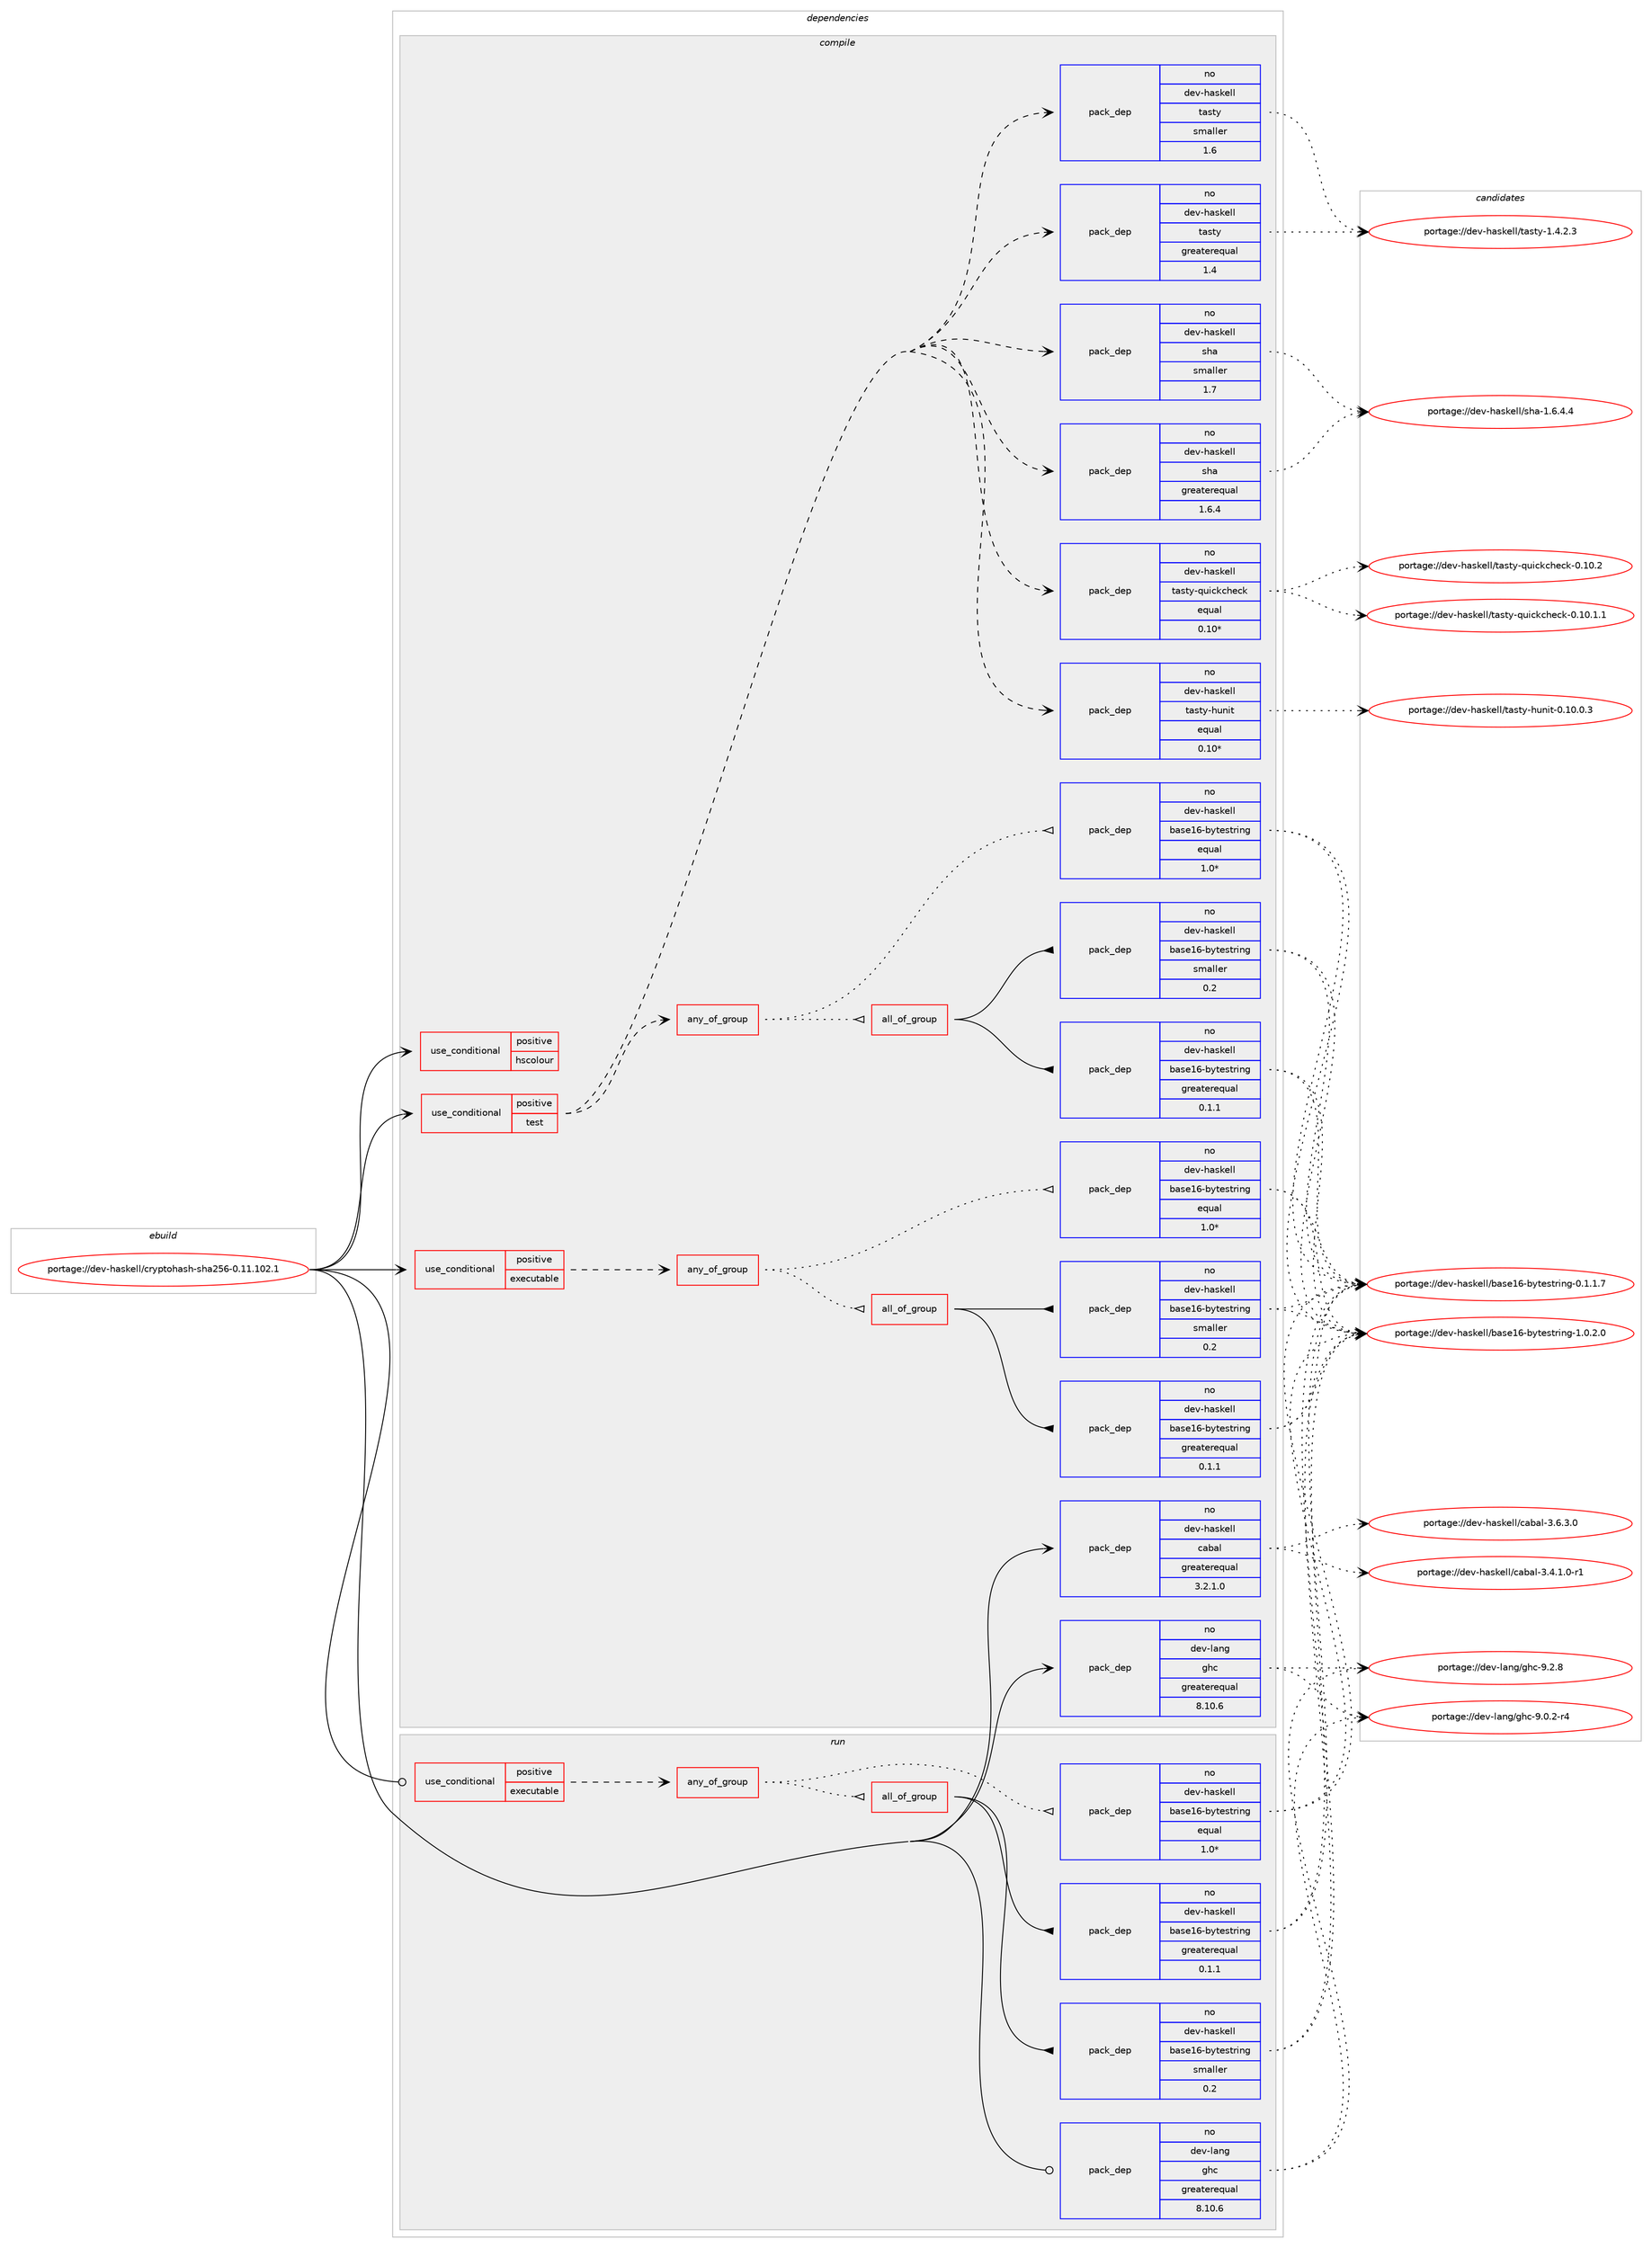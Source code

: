 digraph prolog {

# *************
# Graph options
# *************

newrank=true;
concentrate=true;
compound=true;
graph [rankdir=LR,fontname=Helvetica,fontsize=10,ranksep=1.5];#, ranksep=2.5, nodesep=0.2];
edge  [arrowhead=vee];
node  [fontname=Helvetica,fontsize=10];

# **********
# The ebuild
# **********

subgraph cluster_leftcol {
color=gray;
rank=same;
label=<<i>ebuild</i>>;
id [label="portage://dev-haskell/cryptohash-sha256-0.11.102.1", color=red, width=4, href="../dev-haskell/cryptohash-sha256-0.11.102.1.svg"];
}

# ****************
# The dependencies
# ****************

subgraph cluster_midcol {
color=gray;
label=<<i>dependencies</i>>;
subgraph cluster_compile {
fillcolor="#eeeeee";
style=filled;
label=<<i>compile</i>>;
subgraph cond19688 {
dependency36515 [label=<<TABLE BORDER="0" CELLBORDER="1" CELLSPACING="0" CELLPADDING="4"><TR><TD ROWSPAN="3" CELLPADDING="10">use_conditional</TD></TR><TR><TD>positive</TD></TR><TR><TD>executable</TD></TR></TABLE>>, shape=none, color=red];
subgraph any874 {
dependency36516 [label=<<TABLE BORDER="0" CELLBORDER="1" CELLSPACING="0" CELLPADDING="4"><TR><TD CELLPADDING="10">any_of_group</TD></TR></TABLE>>, shape=none, color=red];subgraph all70 {
dependency36517 [label=<<TABLE BORDER="0" CELLBORDER="1" CELLSPACING="0" CELLPADDING="4"><TR><TD CELLPADDING="10">all_of_group</TD></TR></TABLE>>, shape=none, color=red];subgraph pack15886 {
dependency36518 [label=<<TABLE BORDER="0" CELLBORDER="1" CELLSPACING="0" CELLPADDING="4" WIDTH="220"><TR><TD ROWSPAN="6" CELLPADDING="30">pack_dep</TD></TR><TR><TD WIDTH="110">no</TD></TR><TR><TD>dev-haskell</TD></TR><TR><TD>base16-bytestring</TD></TR><TR><TD>greaterequal</TD></TR><TR><TD>0.1.1</TD></TR></TABLE>>, shape=none, color=blue];
}
dependency36517:e -> dependency36518:w [weight=20,style="solid",arrowhead="inv"];
subgraph pack15887 {
dependency36519 [label=<<TABLE BORDER="0" CELLBORDER="1" CELLSPACING="0" CELLPADDING="4" WIDTH="220"><TR><TD ROWSPAN="6" CELLPADDING="30">pack_dep</TD></TR><TR><TD WIDTH="110">no</TD></TR><TR><TD>dev-haskell</TD></TR><TR><TD>base16-bytestring</TD></TR><TR><TD>smaller</TD></TR><TR><TD>0.2</TD></TR></TABLE>>, shape=none, color=blue];
}
dependency36517:e -> dependency36519:w [weight=20,style="solid",arrowhead="inv"];
}
dependency36516:e -> dependency36517:w [weight=20,style="dotted",arrowhead="oinv"];
subgraph pack15888 {
dependency36520 [label=<<TABLE BORDER="0" CELLBORDER="1" CELLSPACING="0" CELLPADDING="4" WIDTH="220"><TR><TD ROWSPAN="6" CELLPADDING="30">pack_dep</TD></TR><TR><TD WIDTH="110">no</TD></TR><TR><TD>dev-haskell</TD></TR><TR><TD>base16-bytestring</TD></TR><TR><TD>equal</TD></TR><TR><TD>1.0*</TD></TR></TABLE>>, shape=none, color=blue];
}
dependency36516:e -> dependency36520:w [weight=20,style="dotted",arrowhead="oinv"];
}
dependency36515:e -> dependency36516:w [weight=20,style="dashed",arrowhead="vee"];
# *** BEGIN UNKNOWN DEPENDENCY TYPE (TODO) ***
# dependency36515 -> package_dependency(portage://dev-haskell/cryptohash-sha256-0.11.102.1,install,no,dev-haskell,base16-bytestring,none,[,,],any_same_slot,[use(optenable(profile),none)])
# *** END UNKNOWN DEPENDENCY TYPE (TODO) ***

}
id:e -> dependency36515:w [weight=20,style="solid",arrowhead="vee"];
subgraph cond19689 {
dependency36521 [label=<<TABLE BORDER="0" CELLBORDER="1" CELLSPACING="0" CELLPADDING="4"><TR><TD ROWSPAN="3" CELLPADDING="10">use_conditional</TD></TR><TR><TD>positive</TD></TR><TR><TD>hscolour</TD></TR></TABLE>>, shape=none, color=red];
# *** BEGIN UNKNOWN DEPENDENCY TYPE (TODO) ***
# dependency36521 -> package_dependency(portage://dev-haskell/cryptohash-sha256-0.11.102.1,install,no,dev-haskell,hscolour,none,[,,],[],[])
# *** END UNKNOWN DEPENDENCY TYPE (TODO) ***

}
id:e -> dependency36521:w [weight=20,style="solid",arrowhead="vee"];
subgraph cond19690 {
dependency36522 [label=<<TABLE BORDER="0" CELLBORDER="1" CELLSPACING="0" CELLPADDING="4"><TR><TD ROWSPAN="3" CELLPADDING="10">use_conditional</TD></TR><TR><TD>positive</TD></TR><TR><TD>test</TD></TR></TABLE>>, shape=none, color=red];
subgraph pack15889 {
dependency36523 [label=<<TABLE BORDER="0" CELLBORDER="1" CELLSPACING="0" CELLPADDING="4" WIDTH="220"><TR><TD ROWSPAN="6" CELLPADDING="30">pack_dep</TD></TR><TR><TD WIDTH="110">no</TD></TR><TR><TD>dev-haskell</TD></TR><TR><TD>sha</TD></TR><TR><TD>greaterequal</TD></TR><TR><TD>1.6.4</TD></TR></TABLE>>, shape=none, color=blue];
}
dependency36522:e -> dependency36523:w [weight=20,style="dashed",arrowhead="vee"];
subgraph pack15890 {
dependency36524 [label=<<TABLE BORDER="0" CELLBORDER="1" CELLSPACING="0" CELLPADDING="4" WIDTH="220"><TR><TD ROWSPAN="6" CELLPADDING="30">pack_dep</TD></TR><TR><TD WIDTH="110">no</TD></TR><TR><TD>dev-haskell</TD></TR><TR><TD>sha</TD></TR><TR><TD>smaller</TD></TR><TR><TD>1.7</TD></TR></TABLE>>, shape=none, color=blue];
}
dependency36522:e -> dependency36524:w [weight=20,style="dashed",arrowhead="vee"];
subgraph pack15891 {
dependency36525 [label=<<TABLE BORDER="0" CELLBORDER="1" CELLSPACING="0" CELLPADDING="4" WIDTH="220"><TR><TD ROWSPAN="6" CELLPADDING="30">pack_dep</TD></TR><TR><TD WIDTH="110">no</TD></TR><TR><TD>dev-haskell</TD></TR><TR><TD>tasty</TD></TR><TR><TD>greaterequal</TD></TR><TR><TD>1.4</TD></TR></TABLE>>, shape=none, color=blue];
}
dependency36522:e -> dependency36525:w [weight=20,style="dashed",arrowhead="vee"];
subgraph pack15892 {
dependency36526 [label=<<TABLE BORDER="0" CELLBORDER="1" CELLSPACING="0" CELLPADDING="4" WIDTH="220"><TR><TD ROWSPAN="6" CELLPADDING="30">pack_dep</TD></TR><TR><TD WIDTH="110">no</TD></TR><TR><TD>dev-haskell</TD></TR><TR><TD>tasty</TD></TR><TR><TD>smaller</TD></TR><TR><TD>1.6</TD></TR></TABLE>>, shape=none, color=blue];
}
dependency36522:e -> dependency36526:w [weight=20,style="dashed",arrowhead="vee"];
subgraph pack15893 {
dependency36527 [label=<<TABLE BORDER="0" CELLBORDER="1" CELLSPACING="0" CELLPADDING="4" WIDTH="220"><TR><TD ROWSPAN="6" CELLPADDING="30">pack_dep</TD></TR><TR><TD WIDTH="110">no</TD></TR><TR><TD>dev-haskell</TD></TR><TR><TD>tasty-hunit</TD></TR><TR><TD>equal</TD></TR><TR><TD>0.10*</TD></TR></TABLE>>, shape=none, color=blue];
}
dependency36522:e -> dependency36527:w [weight=20,style="dashed",arrowhead="vee"];
subgraph pack15894 {
dependency36528 [label=<<TABLE BORDER="0" CELLBORDER="1" CELLSPACING="0" CELLPADDING="4" WIDTH="220"><TR><TD ROWSPAN="6" CELLPADDING="30">pack_dep</TD></TR><TR><TD WIDTH="110">no</TD></TR><TR><TD>dev-haskell</TD></TR><TR><TD>tasty-quickcheck</TD></TR><TR><TD>equal</TD></TR><TR><TD>0.10*</TD></TR></TABLE>>, shape=none, color=blue];
}
dependency36522:e -> dependency36528:w [weight=20,style="dashed",arrowhead="vee"];
subgraph any875 {
dependency36529 [label=<<TABLE BORDER="0" CELLBORDER="1" CELLSPACING="0" CELLPADDING="4"><TR><TD CELLPADDING="10">any_of_group</TD></TR></TABLE>>, shape=none, color=red];subgraph all71 {
dependency36530 [label=<<TABLE BORDER="0" CELLBORDER="1" CELLSPACING="0" CELLPADDING="4"><TR><TD CELLPADDING="10">all_of_group</TD></TR></TABLE>>, shape=none, color=red];subgraph pack15895 {
dependency36531 [label=<<TABLE BORDER="0" CELLBORDER="1" CELLSPACING="0" CELLPADDING="4" WIDTH="220"><TR><TD ROWSPAN="6" CELLPADDING="30">pack_dep</TD></TR><TR><TD WIDTH="110">no</TD></TR><TR><TD>dev-haskell</TD></TR><TR><TD>base16-bytestring</TD></TR><TR><TD>greaterequal</TD></TR><TR><TD>0.1.1</TD></TR></TABLE>>, shape=none, color=blue];
}
dependency36530:e -> dependency36531:w [weight=20,style="solid",arrowhead="inv"];
subgraph pack15896 {
dependency36532 [label=<<TABLE BORDER="0" CELLBORDER="1" CELLSPACING="0" CELLPADDING="4" WIDTH="220"><TR><TD ROWSPAN="6" CELLPADDING="30">pack_dep</TD></TR><TR><TD WIDTH="110">no</TD></TR><TR><TD>dev-haskell</TD></TR><TR><TD>base16-bytestring</TD></TR><TR><TD>smaller</TD></TR><TR><TD>0.2</TD></TR></TABLE>>, shape=none, color=blue];
}
dependency36530:e -> dependency36532:w [weight=20,style="solid",arrowhead="inv"];
}
dependency36529:e -> dependency36530:w [weight=20,style="dotted",arrowhead="oinv"];
subgraph pack15897 {
dependency36533 [label=<<TABLE BORDER="0" CELLBORDER="1" CELLSPACING="0" CELLPADDING="4" WIDTH="220"><TR><TD ROWSPAN="6" CELLPADDING="30">pack_dep</TD></TR><TR><TD WIDTH="110">no</TD></TR><TR><TD>dev-haskell</TD></TR><TR><TD>base16-bytestring</TD></TR><TR><TD>equal</TD></TR><TR><TD>1.0*</TD></TR></TABLE>>, shape=none, color=blue];
}
dependency36529:e -> dependency36533:w [weight=20,style="dotted",arrowhead="oinv"];
}
dependency36522:e -> dependency36529:w [weight=20,style="dashed",arrowhead="vee"];
}
id:e -> dependency36522:w [weight=20,style="solid",arrowhead="vee"];
subgraph pack15898 {
dependency36534 [label=<<TABLE BORDER="0" CELLBORDER="1" CELLSPACING="0" CELLPADDING="4" WIDTH="220"><TR><TD ROWSPAN="6" CELLPADDING="30">pack_dep</TD></TR><TR><TD WIDTH="110">no</TD></TR><TR><TD>dev-haskell</TD></TR><TR><TD>cabal</TD></TR><TR><TD>greaterequal</TD></TR><TR><TD>3.2.1.0</TD></TR></TABLE>>, shape=none, color=blue];
}
id:e -> dependency36534:w [weight=20,style="solid",arrowhead="vee"];
subgraph pack15899 {
dependency36535 [label=<<TABLE BORDER="0" CELLBORDER="1" CELLSPACING="0" CELLPADDING="4" WIDTH="220"><TR><TD ROWSPAN="6" CELLPADDING="30">pack_dep</TD></TR><TR><TD WIDTH="110">no</TD></TR><TR><TD>dev-lang</TD></TR><TR><TD>ghc</TD></TR><TR><TD>greaterequal</TD></TR><TR><TD>8.10.6</TD></TR></TABLE>>, shape=none, color=blue];
}
id:e -> dependency36535:w [weight=20,style="solid",arrowhead="vee"];
}
subgraph cluster_compileandrun {
fillcolor="#eeeeee";
style=filled;
label=<<i>compile and run</i>>;
}
subgraph cluster_run {
fillcolor="#eeeeee";
style=filled;
label=<<i>run</i>>;
subgraph cond19691 {
dependency36536 [label=<<TABLE BORDER="0" CELLBORDER="1" CELLSPACING="0" CELLPADDING="4"><TR><TD ROWSPAN="3" CELLPADDING="10">use_conditional</TD></TR><TR><TD>positive</TD></TR><TR><TD>executable</TD></TR></TABLE>>, shape=none, color=red];
subgraph any876 {
dependency36537 [label=<<TABLE BORDER="0" CELLBORDER="1" CELLSPACING="0" CELLPADDING="4"><TR><TD CELLPADDING="10">any_of_group</TD></TR></TABLE>>, shape=none, color=red];subgraph all72 {
dependency36538 [label=<<TABLE BORDER="0" CELLBORDER="1" CELLSPACING="0" CELLPADDING="4"><TR><TD CELLPADDING="10">all_of_group</TD></TR></TABLE>>, shape=none, color=red];subgraph pack15900 {
dependency36539 [label=<<TABLE BORDER="0" CELLBORDER="1" CELLSPACING="0" CELLPADDING="4" WIDTH="220"><TR><TD ROWSPAN="6" CELLPADDING="30">pack_dep</TD></TR><TR><TD WIDTH="110">no</TD></TR><TR><TD>dev-haskell</TD></TR><TR><TD>base16-bytestring</TD></TR><TR><TD>greaterequal</TD></TR><TR><TD>0.1.1</TD></TR></TABLE>>, shape=none, color=blue];
}
dependency36538:e -> dependency36539:w [weight=20,style="solid",arrowhead="inv"];
subgraph pack15901 {
dependency36540 [label=<<TABLE BORDER="0" CELLBORDER="1" CELLSPACING="0" CELLPADDING="4" WIDTH="220"><TR><TD ROWSPAN="6" CELLPADDING="30">pack_dep</TD></TR><TR><TD WIDTH="110">no</TD></TR><TR><TD>dev-haskell</TD></TR><TR><TD>base16-bytestring</TD></TR><TR><TD>smaller</TD></TR><TR><TD>0.2</TD></TR></TABLE>>, shape=none, color=blue];
}
dependency36538:e -> dependency36540:w [weight=20,style="solid",arrowhead="inv"];
}
dependency36537:e -> dependency36538:w [weight=20,style="dotted",arrowhead="oinv"];
subgraph pack15902 {
dependency36541 [label=<<TABLE BORDER="0" CELLBORDER="1" CELLSPACING="0" CELLPADDING="4" WIDTH="220"><TR><TD ROWSPAN="6" CELLPADDING="30">pack_dep</TD></TR><TR><TD WIDTH="110">no</TD></TR><TR><TD>dev-haskell</TD></TR><TR><TD>base16-bytestring</TD></TR><TR><TD>equal</TD></TR><TR><TD>1.0*</TD></TR></TABLE>>, shape=none, color=blue];
}
dependency36537:e -> dependency36541:w [weight=20,style="dotted",arrowhead="oinv"];
}
dependency36536:e -> dependency36537:w [weight=20,style="dashed",arrowhead="vee"];
# *** BEGIN UNKNOWN DEPENDENCY TYPE (TODO) ***
# dependency36536 -> package_dependency(portage://dev-haskell/cryptohash-sha256-0.11.102.1,run,no,dev-haskell,base16-bytestring,none,[,,],any_same_slot,[use(optenable(profile),none)])
# *** END UNKNOWN DEPENDENCY TYPE (TODO) ***

}
id:e -> dependency36536:w [weight=20,style="solid",arrowhead="odot"];
subgraph pack15903 {
dependency36542 [label=<<TABLE BORDER="0" CELLBORDER="1" CELLSPACING="0" CELLPADDING="4" WIDTH="220"><TR><TD ROWSPAN="6" CELLPADDING="30">pack_dep</TD></TR><TR><TD WIDTH="110">no</TD></TR><TR><TD>dev-lang</TD></TR><TR><TD>ghc</TD></TR><TR><TD>greaterequal</TD></TR><TR><TD>8.10.6</TD></TR></TABLE>>, shape=none, color=blue];
}
id:e -> dependency36542:w [weight=20,style="solid",arrowhead="odot"];
# *** BEGIN UNKNOWN DEPENDENCY TYPE (TODO) ***
# id -> package_dependency(portage://dev-haskell/cryptohash-sha256-0.11.102.1,run,no,dev-lang,ghc,none,[,,],any_same_slot,[use(optenable(profile),none)])
# *** END UNKNOWN DEPENDENCY TYPE (TODO) ***

}
}

# **************
# The candidates
# **************

subgraph cluster_choices {
rank=same;
color=gray;
label=<<i>candidates</i>>;

subgraph choice15886 {
color=black;
nodesep=1;
choice1001011184510497115107101108108479897115101495445981211161011151161141051101034548464946494655 [label="portage://dev-haskell/base16-bytestring-0.1.1.7", color=red, width=4,href="../dev-haskell/base16-bytestring-0.1.1.7.svg"];
choice1001011184510497115107101108108479897115101495445981211161011151161141051101034549464846504648 [label="portage://dev-haskell/base16-bytestring-1.0.2.0", color=red, width=4,href="../dev-haskell/base16-bytestring-1.0.2.0.svg"];
dependency36518:e -> choice1001011184510497115107101108108479897115101495445981211161011151161141051101034548464946494655:w [style=dotted,weight="100"];
dependency36518:e -> choice1001011184510497115107101108108479897115101495445981211161011151161141051101034549464846504648:w [style=dotted,weight="100"];
}
subgraph choice15887 {
color=black;
nodesep=1;
choice1001011184510497115107101108108479897115101495445981211161011151161141051101034548464946494655 [label="portage://dev-haskell/base16-bytestring-0.1.1.7", color=red, width=4,href="../dev-haskell/base16-bytestring-0.1.1.7.svg"];
choice1001011184510497115107101108108479897115101495445981211161011151161141051101034549464846504648 [label="portage://dev-haskell/base16-bytestring-1.0.2.0", color=red, width=4,href="../dev-haskell/base16-bytestring-1.0.2.0.svg"];
dependency36519:e -> choice1001011184510497115107101108108479897115101495445981211161011151161141051101034548464946494655:w [style=dotted,weight="100"];
dependency36519:e -> choice1001011184510497115107101108108479897115101495445981211161011151161141051101034549464846504648:w [style=dotted,weight="100"];
}
subgraph choice15888 {
color=black;
nodesep=1;
choice1001011184510497115107101108108479897115101495445981211161011151161141051101034548464946494655 [label="portage://dev-haskell/base16-bytestring-0.1.1.7", color=red, width=4,href="../dev-haskell/base16-bytestring-0.1.1.7.svg"];
choice1001011184510497115107101108108479897115101495445981211161011151161141051101034549464846504648 [label="portage://dev-haskell/base16-bytestring-1.0.2.0", color=red, width=4,href="../dev-haskell/base16-bytestring-1.0.2.0.svg"];
dependency36520:e -> choice1001011184510497115107101108108479897115101495445981211161011151161141051101034548464946494655:w [style=dotted,weight="100"];
dependency36520:e -> choice1001011184510497115107101108108479897115101495445981211161011151161141051101034549464846504648:w [style=dotted,weight="100"];
}
subgraph choice15889 {
color=black;
nodesep=1;
choice100101118451049711510710110810847115104974549465446524652 [label="portage://dev-haskell/sha-1.6.4.4", color=red, width=4,href="../dev-haskell/sha-1.6.4.4.svg"];
dependency36523:e -> choice100101118451049711510710110810847115104974549465446524652:w [style=dotted,weight="100"];
}
subgraph choice15890 {
color=black;
nodesep=1;
choice100101118451049711510710110810847115104974549465446524652 [label="portage://dev-haskell/sha-1.6.4.4", color=red, width=4,href="../dev-haskell/sha-1.6.4.4.svg"];
dependency36524:e -> choice100101118451049711510710110810847115104974549465446524652:w [style=dotted,weight="100"];
}
subgraph choice15891 {
color=black;
nodesep=1;
choice100101118451049711510710110810847116971151161214549465246504651 [label="portage://dev-haskell/tasty-1.4.2.3", color=red, width=4,href="../dev-haskell/tasty-1.4.2.3.svg"];
dependency36525:e -> choice100101118451049711510710110810847116971151161214549465246504651:w [style=dotted,weight="100"];
}
subgraph choice15892 {
color=black;
nodesep=1;
choice100101118451049711510710110810847116971151161214549465246504651 [label="portage://dev-haskell/tasty-1.4.2.3", color=red, width=4,href="../dev-haskell/tasty-1.4.2.3.svg"];
dependency36526:e -> choice100101118451049711510710110810847116971151161214549465246504651:w [style=dotted,weight="100"];
}
subgraph choice15893 {
color=black;
nodesep=1;
choice1001011184510497115107101108108471169711511612145104117110105116454846494846484651 [label="portage://dev-haskell/tasty-hunit-0.10.0.3", color=red, width=4,href="../dev-haskell/tasty-hunit-0.10.0.3.svg"];
dependency36527:e -> choice1001011184510497115107101108108471169711511612145104117110105116454846494846484651:w [style=dotted,weight="100"];
}
subgraph choice15894 {
color=black;
nodesep=1;
choice1001011184510497115107101108108471169711511612145113117105991079910410199107454846494846494649 [label="portage://dev-haskell/tasty-quickcheck-0.10.1.1", color=red, width=4,href="../dev-haskell/tasty-quickcheck-0.10.1.1.svg"];
choice100101118451049711510710110810847116971151161214511311710599107991041019910745484649484650 [label="portage://dev-haskell/tasty-quickcheck-0.10.2", color=red, width=4,href="../dev-haskell/tasty-quickcheck-0.10.2.svg"];
dependency36528:e -> choice1001011184510497115107101108108471169711511612145113117105991079910410199107454846494846494649:w [style=dotted,weight="100"];
dependency36528:e -> choice100101118451049711510710110810847116971151161214511311710599107991041019910745484649484650:w [style=dotted,weight="100"];
}
subgraph choice15895 {
color=black;
nodesep=1;
choice1001011184510497115107101108108479897115101495445981211161011151161141051101034548464946494655 [label="portage://dev-haskell/base16-bytestring-0.1.1.7", color=red, width=4,href="../dev-haskell/base16-bytestring-0.1.1.7.svg"];
choice1001011184510497115107101108108479897115101495445981211161011151161141051101034549464846504648 [label="portage://dev-haskell/base16-bytestring-1.0.2.0", color=red, width=4,href="../dev-haskell/base16-bytestring-1.0.2.0.svg"];
dependency36531:e -> choice1001011184510497115107101108108479897115101495445981211161011151161141051101034548464946494655:w [style=dotted,weight="100"];
dependency36531:e -> choice1001011184510497115107101108108479897115101495445981211161011151161141051101034549464846504648:w [style=dotted,weight="100"];
}
subgraph choice15896 {
color=black;
nodesep=1;
choice1001011184510497115107101108108479897115101495445981211161011151161141051101034548464946494655 [label="portage://dev-haskell/base16-bytestring-0.1.1.7", color=red, width=4,href="../dev-haskell/base16-bytestring-0.1.1.7.svg"];
choice1001011184510497115107101108108479897115101495445981211161011151161141051101034549464846504648 [label="portage://dev-haskell/base16-bytestring-1.0.2.0", color=red, width=4,href="../dev-haskell/base16-bytestring-1.0.2.0.svg"];
dependency36532:e -> choice1001011184510497115107101108108479897115101495445981211161011151161141051101034548464946494655:w [style=dotted,weight="100"];
dependency36532:e -> choice1001011184510497115107101108108479897115101495445981211161011151161141051101034549464846504648:w [style=dotted,weight="100"];
}
subgraph choice15897 {
color=black;
nodesep=1;
choice1001011184510497115107101108108479897115101495445981211161011151161141051101034548464946494655 [label="portage://dev-haskell/base16-bytestring-0.1.1.7", color=red, width=4,href="../dev-haskell/base16-bytestring-0.1.1.7.svg"];
choice1001011184510497115107101108108479897115101495445981211161011151161141051101034549464846504648 [label="portage://dev-haskell/base16-bytestring-1.0.2.0", color=red, width=4,href="../dev-haskell/base16-bytestring-1.0.2.0.svg"];
dependency36533:e -> choice1001011184510497115107101108108479897115101495445981211161011151161141051101034548464946494655:w [style=dotted,weight="100"];
dependency36533:e -> choice1001011184510497115107101108108479897115101495445981211161011151161141051101034549464846504648:w [style=dotted,weight="100"];
}
subgraph choice15898 {
color=black;
nodesep=1;
choice1001011184510497115107101108108479997989710845514652464946484511449 [label="portage://dev-haskell/cabal-3.4.1.0-r1", color=red, width=4,href="../dev-haskell/cabal-3.4.1.0-r1.svg"];
choice100101118451049711510710110810847999798971084551465446514648 [label="portage://dev-haskell/cabal-3.6.3.0", color=red, width=4,href="../dev-haskell/cabal-3.6.3.0.svg"];
dependency36534:e -> choice1001011184510497115107101108108479997989710845514652464946484511449:w [style=dotted,weight="100"];
dependency36534:e -> choice100101118451049711510710110810847999798971084551465446514648:w [style=dotted,weight="100"];
}
subgraph choice15899 {
color=black;
nodesep=1;
choice100101118451089711010347103104994557464846504511452 [label="portage://dev-lang/ghc-9.0.2-r4", color=red, width=4,href="../dev-lang/ghc-9.0.2-r4.svg"];
choice10010111845108971101034710310499455746504656 [label="portage://dev-lang/ghc-9.2.8", color=red, width=4,href="../dev-lang/ghc-9.2.8.svg"];
dependency36535:e -> choice100101118451089711010347103104994557464846504511452:w [style=dotted,weight="100"];
dependency36535:e -> choice10010111845108971101034710310499455746504656:w [style=dotted,weight="100"];
}
subgraph choice15900 {
color=black;
nodesep=1;
choice1001011184510497115107101108108479897115101495445981211161011151161141051101034548464946494655 [label="portage://dev-haskell/base16-bytestring-0.1.1.7", color=red, width=4,href="../dev-haskell/base16-bytestring-0.1.1.7.svg"];
choice1001011184510497115107101108108479897115101495445981211161011151161141051101034549464846504648 [label="portage://dev-haskell/base16-bytestring-1.0.2.0", color=red, width=4,href="../dev-haskell/base16-bytestring-1.0.2.0.svg"];
dependency36539:e -> choice1001011184510497115107101108108479897115101495445981211161011151161141051101034548464946494655:w [style=dotted,weight="100"];
dependency36539:e -> choice1001011184510497115107101108108479897115101495445981211161011151161141051101034549464846504648:w [style=dotted,weight="100"];
}
subgraph choice15901 {
color=black;
nodesep=1;
choice1001011184510497115107101108108479897115101495445981211161011151161141051101034548464946494655 [label="portage://dev-haskell/base16-bytestring-0.1.1.7", color=red, width=4,href="../dev-haskell/base16-bytestring-0.1.1.7.svg"];
choice1001011184510497115107101108108479897115101495445981211161011151161141051101034549464846504648 [label="portage://dev-haskell/base16-bytestring-1.0.2.0", color=red, width=4,href="../dev-haskell/base16-bytestring-1.0.2.0.svg"];
dependency36540:e -> choice1001011184510497115107101108108479897115101495445981211161011151161141051101034548464946494655:w [style=dotted,weight="100"];
dependency36540:e -> choice1001011184510497115107101108108479897115101495445981211161011151161141051101034549464846504648:w [style=dotted,weight="100"];
}
subgraph choice15902 {
color=black;
nodesep=1;
choice1001011184510497115107101108108479897115101495445981211161011151161141051101034548464946494655 [label="portage://dev-haskell/base16-bytestring-0.1.1.7", color=red, width=4,href="../dev-haskell/base16-bytestring-0.1.1.7.svg"];
choice1001011184510497115107101108108479897115101495445981211161011151161141051101034549464846504648 [label="portage://dev-haskell/base16-bytestring-1.0.2.0", color=red, width=4,href="../dev-haskell/base16-bytestring-1.0.2.0.svg"];
dependency36541:e -> choice1001011184510497115107101108108479897115101495445981211161011151161141051101034548464946494655:w [style=dotted,weight="100"];
dependency36541:e -> choice1001011184510497115107101108108479897115101495445981211161011151161141051101034549464846504648:w [style=dotted,weight="100"];
}
subgraph choice15903 {
color=black;
nodesep=1;
choice100101118451089711010347103104994557464846504511452 [label="portage://dev-lang/ghc-9.0.2-r4", color=red, width=4,href="../dev-lang/ghc-9.0.2-r4.svg"];
choice10010111845108971101034710310499455746504656 [label="portage://dev-lang/ghc-9.2.8", color=red, width=4,href="../dev-lang/ghc-9.2.8.svg"];
dependency36542:e -> choice100101118451089711010347103104994557464846504511452:w [style=dotted,weight="100"];
dependency36542:e -> choice10010111845108971101034710310499455746504656:w [style=dotted,weight="100"];
}
}

}
